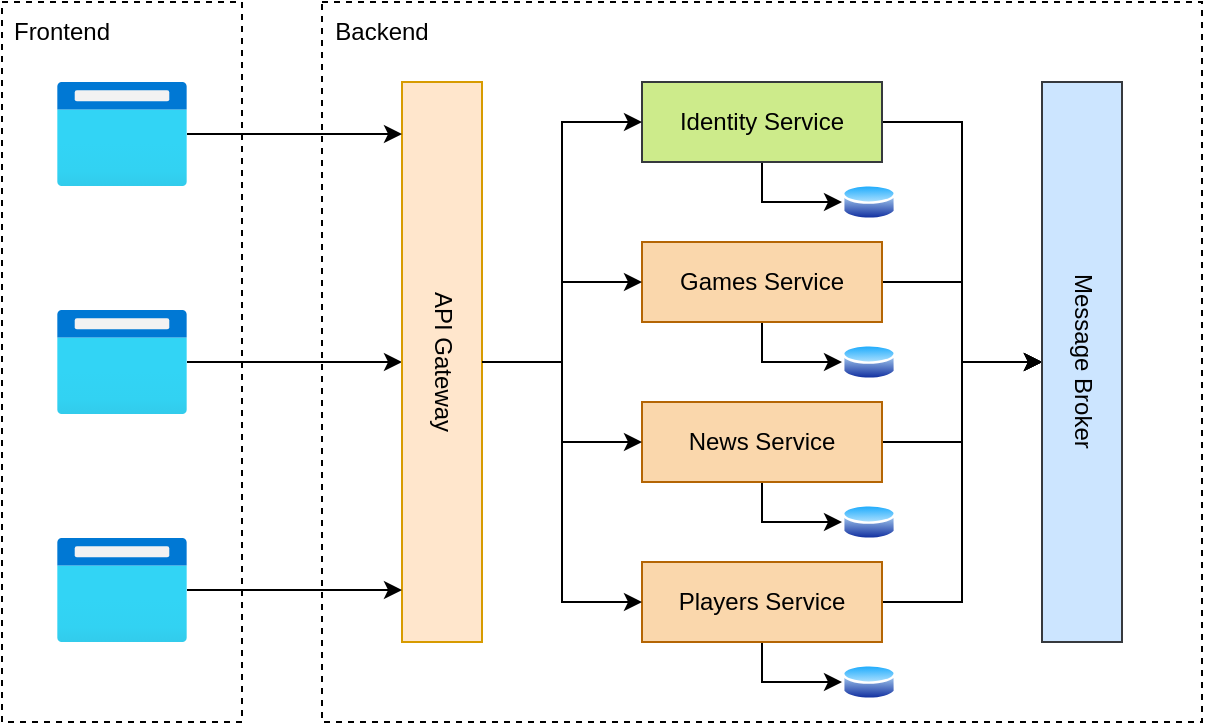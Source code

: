 <mxfile version="27.0.9">
  <diagram name="Strona-1" id="-N5W599f0LsqsODT38GH">
    <mxGraphModel dx="1426" dy="849" grid="1" gridSize="10" guides="1" tooltips="1" connect="1" arrows="1" fold="1" page="1" pageScale="1" pageWidth="827" pageHeight="1169" math="0" shadow="0">
      <root>
        <mxCell id="0" />
        <mxCell id="1" parent="0" />
        <mxCell id="VHLF_L3Jj20Rpfl7zOst-27" value="" style="rounded=0;whiteSpace=wrap;html=1;dashed=1;" parent="1" vertex="1">
          <mxGeometry x="80" y="120" width="120" height="360" as="geometry" />
        </mxCell>
        <mxCell id="VHLF_L3Jj20Rpfl7zOst-26" value="" style="rounded=0;whiteSpace=wrap;html=1;dashed=1;" parent="1" vertex="1">
          <mxGeometry x="240" y="120" width="440" height="360" as="geometry" />
        </mxCell>
        <mxCell id="VHLF_L3Jj20Rpfl7zOst-29" style="edgeStyle=orthogonalEdgeStyle;rounded=0;orthogonalLoop=1;jettySize=auto;html=1;entryX=1;entryY=0.5;entryDx=0;entryDy=0;" parent="1" source="VHLF_L3Jj20Rpfl7zOst-28" target="VHLF_L3Jj20Rpfl7zOst-7" edge="1">
          <mxGeometry relative="1" as="geometry" />
        </mxCell>
        <mxCell id="VHLF_L3Jj20Rpfl7zOst-7" value="API Gateway" style="rounded=0;whiteSpace=wrap;html=1;flipV=0;flipH=0;direction=west;textDirection=vertical-lr;fillColor=#ffe6cc;strokeColor=#d79b00;" parent="1" vertex="1">
          <mxGeometry x="280" y="160" width="40" height="280" as="geometry" />
        </mxCell>
        <mxCell id="VHLF_L3Jj20Rpfl7zOst-13" style="edgeStyle=orthogonalEdgeStyle;rounded=0;orthogonalLoop=1;jettySize=auto;html=1;exitX=1;exitY=0.5;exitDx=0;exitDy=0;entryX=0;entryY=0.5;entryDx=0;entryDy=0;" parent="1" source="VHLF_L3Jj20Rpfl7zOst-8" target="VHLF_L3Jj20Rpfl7zOst-12" edge="1">
          <mxGeometry relative="1" as="geometry" />
        </mxCell>
        <mxCell id="VHLF_L3Jj20Rpfl7zOst-59" style="edgeStyle=orthogonalEdgeStyle;rounded=0;orthogonalLoop=1;jettySize=auto;html=1;exitX=0.5;exitY=1;exitDx=0;exitDy=0;entryX=0;entryY=0.5;entryDx=0;entryDy=0;" parent="1" source="VHLF_L3Jj20Rpfl7zOst-8" target="VHLF_L3Jj20Rpfl7zOst-56" edge="1">
          <mxGeometry relative="1" as="geometry" />
        </mxCell>
        <mxCell id="VHLF_L3Jj20Rpfl7zOst-8" value="Identity Service" style="rounded=0;whiteSpace=wrap;html=1;fillColor=#cdeb8b;strokeColor=#36393d;" parent="1" vertex="1">
          <mxGeometry x="400" y="160" width="120" height="40" as="geometry" />
        </mxCell>
        <mxCell id="VHLF_L3Jj20Rpfl7zOst-16" style="edgeStyle=orthogonalEdgeStyle;rounded=0;orthogonalLoop=1;jettySize=auto;html=1;exitX=1;exitY=0.5;exitDx=0;exitDy=0;entryX=0;entryY=0.5;entryDx=0;entryDy=0;" parent="1" source="VHLF_L3Jj20Rpfl7zOst-9" target="VHLF_L3Jj20Rpfl7zOst-12" edge="1">
          <mxGeometry relative="1" as="geometry" />
        </mxCell>
        <mxCell id="VHLF_L3Jj20Rpfl7zOst-58" style="edgeStyle=orthogonalEdgeStyle;rounded=0;orthogonalLoop=1;jettySize=auto;html=1;exitX=0.5;exitY=1;exitDx=0;exitDy=0;entryX=0;entryY=0.5;entryDx=0;entryDy=0;" parent="1" source="VHLF_L3Jj20Rpfl7zOst-9" target="VHLF_L3Jj20Rpfl7zOst-55" edge="1">
          <mxGeometry relative="1" as="geometry" />
        </mxCell>
        <mxCell id="VHLF_L3Jj20Rpfl7zOst-9" value="Games&amp;nbsp;Service" style="rounded=0;whiteSpace=wrap;html=1;fillColor=#fad7ac;strokeColor=#b46504;" parent="1" vertex="1">
          <mxGeometry x="400" y="240" width="120" height="40" as="geometry" />
        </mxCell>
        <mxCell id="VHLF_L3Jj20Rpfl7zOst-15" style="edgeStyle=orthogonalEdgeStyle;rounded=0;orthogonalLoop=1;jettySize=auto;html=1;exitX=1;exitY=0.5;exitDx=0;exitDy=0;entryX=0;entryY=0.5;entryDx=0;entryDy=0;" parent="1" source="VHLF_L3Jj20Rpfl7zOst-10" target="VHLF_L3Jj20Rpfl7zOst-12" edge="1">
          <mxGeometry relative="1" as="geometry" />
        </mxCell>
        <mxCell id="VHLF_L3Jj20Rpfl7zOst-57" style="edgeStyle=orthogonalEdgeStyle;rounded=0;orthogonalLoop=1;jettySize=auto;html=1;exitX=0.5;exitY=1;exitDx=0;exitDy=0;entryX=0;entryY=0.5;entryDx=0;entryDy=0;" parent="1" source="VHLF_L3Jj20Rpfl7zOst-10" target="VHLF_L3Jj20Rpfl7zOst-54" edge="1">
          <mxGeometry relative="1" as="geometry" />
        </mxCell>
        <mxCell id="VHLF_L3Jj20Rpfl7zOst-10" value="News&amp;nbsp;Service" style="rounded=0;whiteSpace=wrap;html=1;fillColor=#fad7ac;strokeColor=#b46504;" parent="1" vertex="1">
          <mxGeometry x="400" y="320" width="120" height="40" as="geometry" />
        </mxCell>
        <mxCell id="VHLF_L3Jj20Rpfl7zOst-17" style="edgeStyle=orthogonalEdgeStyle;rounded=0;orthogonalLoop=1;jettySize=auto;html=1;exitX=1;exitY=0.5;exitDx=0;exitDy=0;entryX=0;entryY=0.5;entryDx=0;entryDy=0;" parent="1" source="VHLF_L3Jj20Rpfl7zOst-11" target="VHLF_L3Jj20Rpfl7zOst-12" edge="1">
          <mxGeometry relative="1" as="geometry" />
        </mxCell>
        <mxCell id="VHLF_L3Jj20Rpfl7zOst-47" style="edgeStyle=orthogonalEdgeStyle;rounded=0;orthogonalLoop=1;jettySize=auto;html=1;exitX=0.5;exitY=1;exitDx=0;exitDy=0;entryX=0;entryY=0.5;entryDx=0;entryDy=0;" parent="1" source="VHLF_L3Jj20Rpfl7zOst-11" target="VHLF_L3Jj20Rpfl7zOst-43" edge="1">
          <mxGeometry relative="1" as="geometry" />
        </mxCell>
        <mxCell id="VHLF_L3Jj20Rpfl7zOst-11" value="Players&amp;nbsp;Service" style="rounded=0;whiteSpace=wrap;html=1;fillColor=#fad7ac;strokeColor=#b46504;" parent="1" vertex="1">
          <mxGeometry x="400" y="400" width="120" height="40" as="geometry" />
        </mxCell>
        <mxCell id="VHLF_L3Jj20Rpfl7zOst-12" value="Message Broker" style="rounded=0;whiteSpace=wrap;html=1;fillColor=#cce5ff;strokeColor=#36393d;textDirection=vertical-lr;" parent="1" vertex="1">
          <mxGeometry x="600" y="160" width="40" height="280" as="geometry" />
        </mxCell>
        <mxCell id="VHLF_L3Jj20Rpfl7zOst-20" style="edgeStyle=orthogonalEdgeStyle;rounded=0;orthogonalLoop=1;jettySize=auto;html=1;exitX=0;exitY=0.5;exitDx=0;exitDy=0;entryX=0;entryY=0.5;entryDx=0;entryDy=0;" parent="1" source="VHLF_L3Jj20Rpfl7zOst-7" target="VHLF_L3Jj20Rpfl7zOst-8" edge="1">
          <mxGeometry relative="1" as="geometry" />
        </mxCell>
        <mxCell id="VHLF_L3Jj20Rpfl7zOst-21" style="edgeStyle=orthogonalEdgeStyle;rounded=0;orthogonalLoop=1;jettySize=auto;html=1;exitX=0;exitY=0.5;exitDx=0;exitDy=0;entryX=0;entryY=0.5;entryDx=0;entryDy=0;" parent="1" source="VHLF_L3Jj20Rpfl7zOst-7" target="VHLF_L3Jj20Rpfl7zOst-9" edge="1">
          <mxGeometry relative="1" as="geometry" />
        </mxCell>
        <mxCell id="VHLF_L3Jj20Rpfl7zOst-22" style="edgeStyle=orthogonalEdgeStyle;rounded=0;orthogonalLoop=1;jettySize=auto;html=1;exitX=0;exitY=0.5;exitDx=0;exitDy=0;entryX=0;entryY=0.5;entryDx=0;entryDy=0;" parent="1" source="VHLF_L3Jj20Rpfl7zOst-7" target="VHLF_L3Jj20Rpfl7zOst-10" edge="1">
          <mxGeometry relative="1" as="geometry" />
        </mxCell>
        <mxCell id="VHLF_L3Jj20Rpfl7zOst-23" style="edgeStyle=orthogonalEdgeStyle;rounded=0;orthogonalLoop=1;jettySize=auto;html=1;exitX=0;exitY=0.5;exitDx=0;exitDy=0;entryX=0;entryY=0.5;entryDx=0;entryDy=0;" parent="1" source="VHLF_L3Jj20Rpfl7zOst-7" target="VHLF_L3Jj20Rpfl7zOst-11" edge="1">
          <mxGeometry relative="1" as="geometry" />
        </mxCell>
        <mxCell id="VHLF_L3Jj20Rpfl7zOst-28" value="" style="image;aspect=fixed;html=1;points=[];align=center;fontSize=12;image=img/lib/azure2/general/Browser.svg;" parent="1" vertex="1">
          <mxGeometry x="107.5" y="274" width="65" height="52" as="geometry" />
        </mxCell>
        <mxCell id="VHLF_L3Jj20Rpfl7zOst-30" value="Backend" style="text;html=1;align=center;verticalAlign=middle;whiteSpace=wrap;rounded=0;" parent="1" vertex="1">
          <mxGeometry x="240" y="120" width="60" height="30" as="geometry" />
        </mxCell>
        <mxCell id="VHLF_L3Jj20Rpfl7zOst-31" value="Frontend" style="text;html=1;align=center;verticalAlign=middle;whiteSpace=wrap;rounded=0;" parent="1" vertex="1">
          <mxGeometry x="80" y="120" width="60" height="30" as="geometry" />
        </mxCell>
        <mxCell id="VHLF_L3Jj20Rpfl7zOst-39" style="edgeStyle=orthogonalEdgeStyle;rounded=0;orthogonalLoop=1;jettySize=auto;html=1;entryX=1;entryY=0.5;entryDx=0;entryDy=0;" parent="1" source="VHLF_L3Jj20Rpfl7zOst-40" edge="1">
          <mxGeometry relative="1" as="geometry">
            <mxPoint x="280" y="414" as="targetPoint" />
          </mxGeometry>
        </mxCell>
        <mxCell id="VHLF_L3Jj20Rpfl7zOst-40" value="" style="image;aspect=fixed;html=1;points=[];align=center;fontSize=12;image=img/lib/azure2/general/Browser.svg;" parent="1" vertex="1">
          <mxGeometry x="107.5" y="388" width="65" height="52" as="geometry" />
        </mxCell>
        <mxCell id="VHLF_L3Jj20Rpfl7zOst-41" style="edgeStyle=orthogonalEdgeStyle;rounded=0;orthogonalLoop=1;jettySize=auto;html=1;entryX=1;entryY=0.5;entryDx=0;entryDy=0;" parent="1" source="VHLF_L3Jj20Rpfl7zOst-42" edge="1">
          <mxGeometry relative="1" as="geometry">
            <mxPoint x="280" y="186" as="targetPoint" />
          </mxGeometry>
        </mxCell>
        <mxCell id="VHLF_L3Jj20Rpfl7zOst-42" value="" style="image;aspect=fixed;html=1;points=[];align=center;fontSize=12;image=img/lib/azure2/general/Browser.svg;" parent="1" vertex="1">
          <mxGeometry x="107.5" y="160" width="65" height="52" as="geometry" />
        </mxCell>
        <mxCell id="VHLF_L3Jj20Rpfl7zOst-43" value="" style="image;aspect=fixed;perimeter=ellipsePerimeter;html=1;align=center;shadow=0;dashed=0;spacingTop=3;image=img/lib/active_directory/database.svg;" parent="1" vertex="1">
          <mxGeometry x="500" y="450" width="27.03" height="20" as="geometry" />
        </mxCell>
        <mxCell id="VHLF_L3Jj20Rpfl7zOst-54" value="" style="image;aspect=fixed;perimeter=ellipsePerimeter;html=1;align=center;shadow=0;dashed=0;spacingTop=3;image=img/lib/active_directory/database.svg;" parent="1" vertex="1">
          <mxGeometry x="500" y="370" width="27.03" height="20" as="geometry" />
        </mxCell>
        <mxCell id="VHLF_L3Jj20Rpfl7zOst-55" value="" style="image;aspect=fixed;perimeter=ellipsePerimeter;html=1;align=center;shadow=0;dashed=0;spacingTop=3;image=img/lib/active_directory/database.svg;" parent="1" vertex="1">
          <mxGeometry x="500" y="290" width="27.03" height="20" as="geometry" />
        </mxCell>
        <mxCell id="VHLF_L3Jj20Rpfl7zOst-56" value="" style="image;aspect=fixed;perimeter=ellipsePerimeter;html=1;align=center;shadow=0;dashed=0;spacingTop=3;image=img/lib/active_directory/database.svg;" parent="1" vertex="1">
          <mxGeometry x="500" y="210" width="27.03" height="20" as="geometry" />
        </mxCell>
      </root>
    </mxGraphModel>
  </diagram>
</mxfile>
